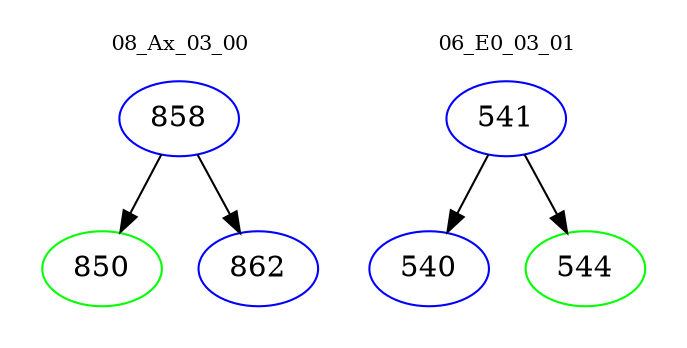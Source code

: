 digraph{
subgraph cluster_0 {
color = white
label = "08_Ax_03_00";
fontsize=10;
T0_858 [label="858", color="blue"]
T0_858 -> T0_850 [color="black"]
T0_850 [label="850", color="green"]
T0_858 -> T0_862 [color="black"]
T0_862 [label="862", color="blue"]
}
subgraph cluster_1 {
color = white
label = "06_E0_03_01";
fontsize=10;
T1_541 [label="541", color="blue"]
T1_541 -> T1_540 [color="black"]
T1_540 [label="540", color="blue"]
T1_541 -> T1_544 [color="black"]
T1_544 [label="544", color="green"]
}
}
